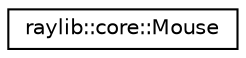 digraph "Graphical Class Hierarchy"
{
 // LATEX_PDF_SIZE
  edge [fontname="Helvetica",fontsize="10",labelfontname="Helvetica",labelfontsize="10"];
  node [fontname="Helvetica",fontsize="10",shape=record];
  rankdir="LR";
  Node0 [label="raylib::core::Mouse",height=0.2,width=0.4,color="black", fillcolor="white", style="filled",URL="$classraylib_1_1core_1_1_mouse.html",tooltip="The mouse static class that will manage the raylib mouse."];
}
